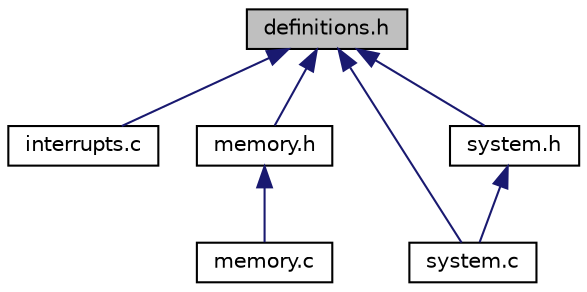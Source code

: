 digraph "definitions.h"
{
  edge [fontname="Helvetica",fontsize="10",labelfontname="Helvetica",labelfontsize="10"];
  node [fontname="Helvetica",fontsize="10",shape=record];
  Node1 [label="definitions.h",height=0.2,width=0.4,color="black", fillcolor="grey75", style="filled", fontcolor="black"];
  Node1 -> Node2 [dir="back",color="midnightblue",fontsize="10",style="solid",fontname="Helvetica"];
  Node2 [label="interrupts.c",height=0.2,width=0.4,color="black", fillcolor="white", style="filled",URL="$d8/d22/interrupts_8c.html"];
  Node1 -> Node3 [dir="back",color="midnightblue",fontsize="10",style="solid",fontname="Helvetica"];
  Node3 [label="memory.h",height=0.2,width=0.4,color="black", fillcolor="white", style="filled",URL="$dc/d18/memory_8h.html"];
  Node3 -> Node4 [dir="back",color="midnightblue",fontsize="10",style="solid",fontname="Helvetica"];
  Node4 [label="memory.c",height=0.2,width=0.4,color="black", fillcolor="white", style="filled",URL="$df/dd5/memory_8c.html"];
  Node1 -> Node5 [dir="back",color="midnightblue",fontsize="10",style="solid",fontname="Helvetica"];
  Node5 [label="system.c",height=0.2,width=0.4,color="black", fillcolor="white", style="filled",URL="$d4/dfd/system_8c.html",tooltip="This file includes all basic system calls, which are nesessary to initialise, configure and the opera..."];
  Node1 -> Node6 [dir="back",color="midnightblue",fontsize="10",style="solid",fontname="Helvetica"];
  Node6 [label="system.h",height=0.2,width=0.4,color="black", fillcolor="white", style="filled",URL="$dc/db2/system_8h.html",tooltip="Initiaises and starts OpenSwarm. "];
  Node6 -> Node5 [dir="back",color="midnightblue",fontsize="10",style="solid",fontname="Helvetica"];
}
